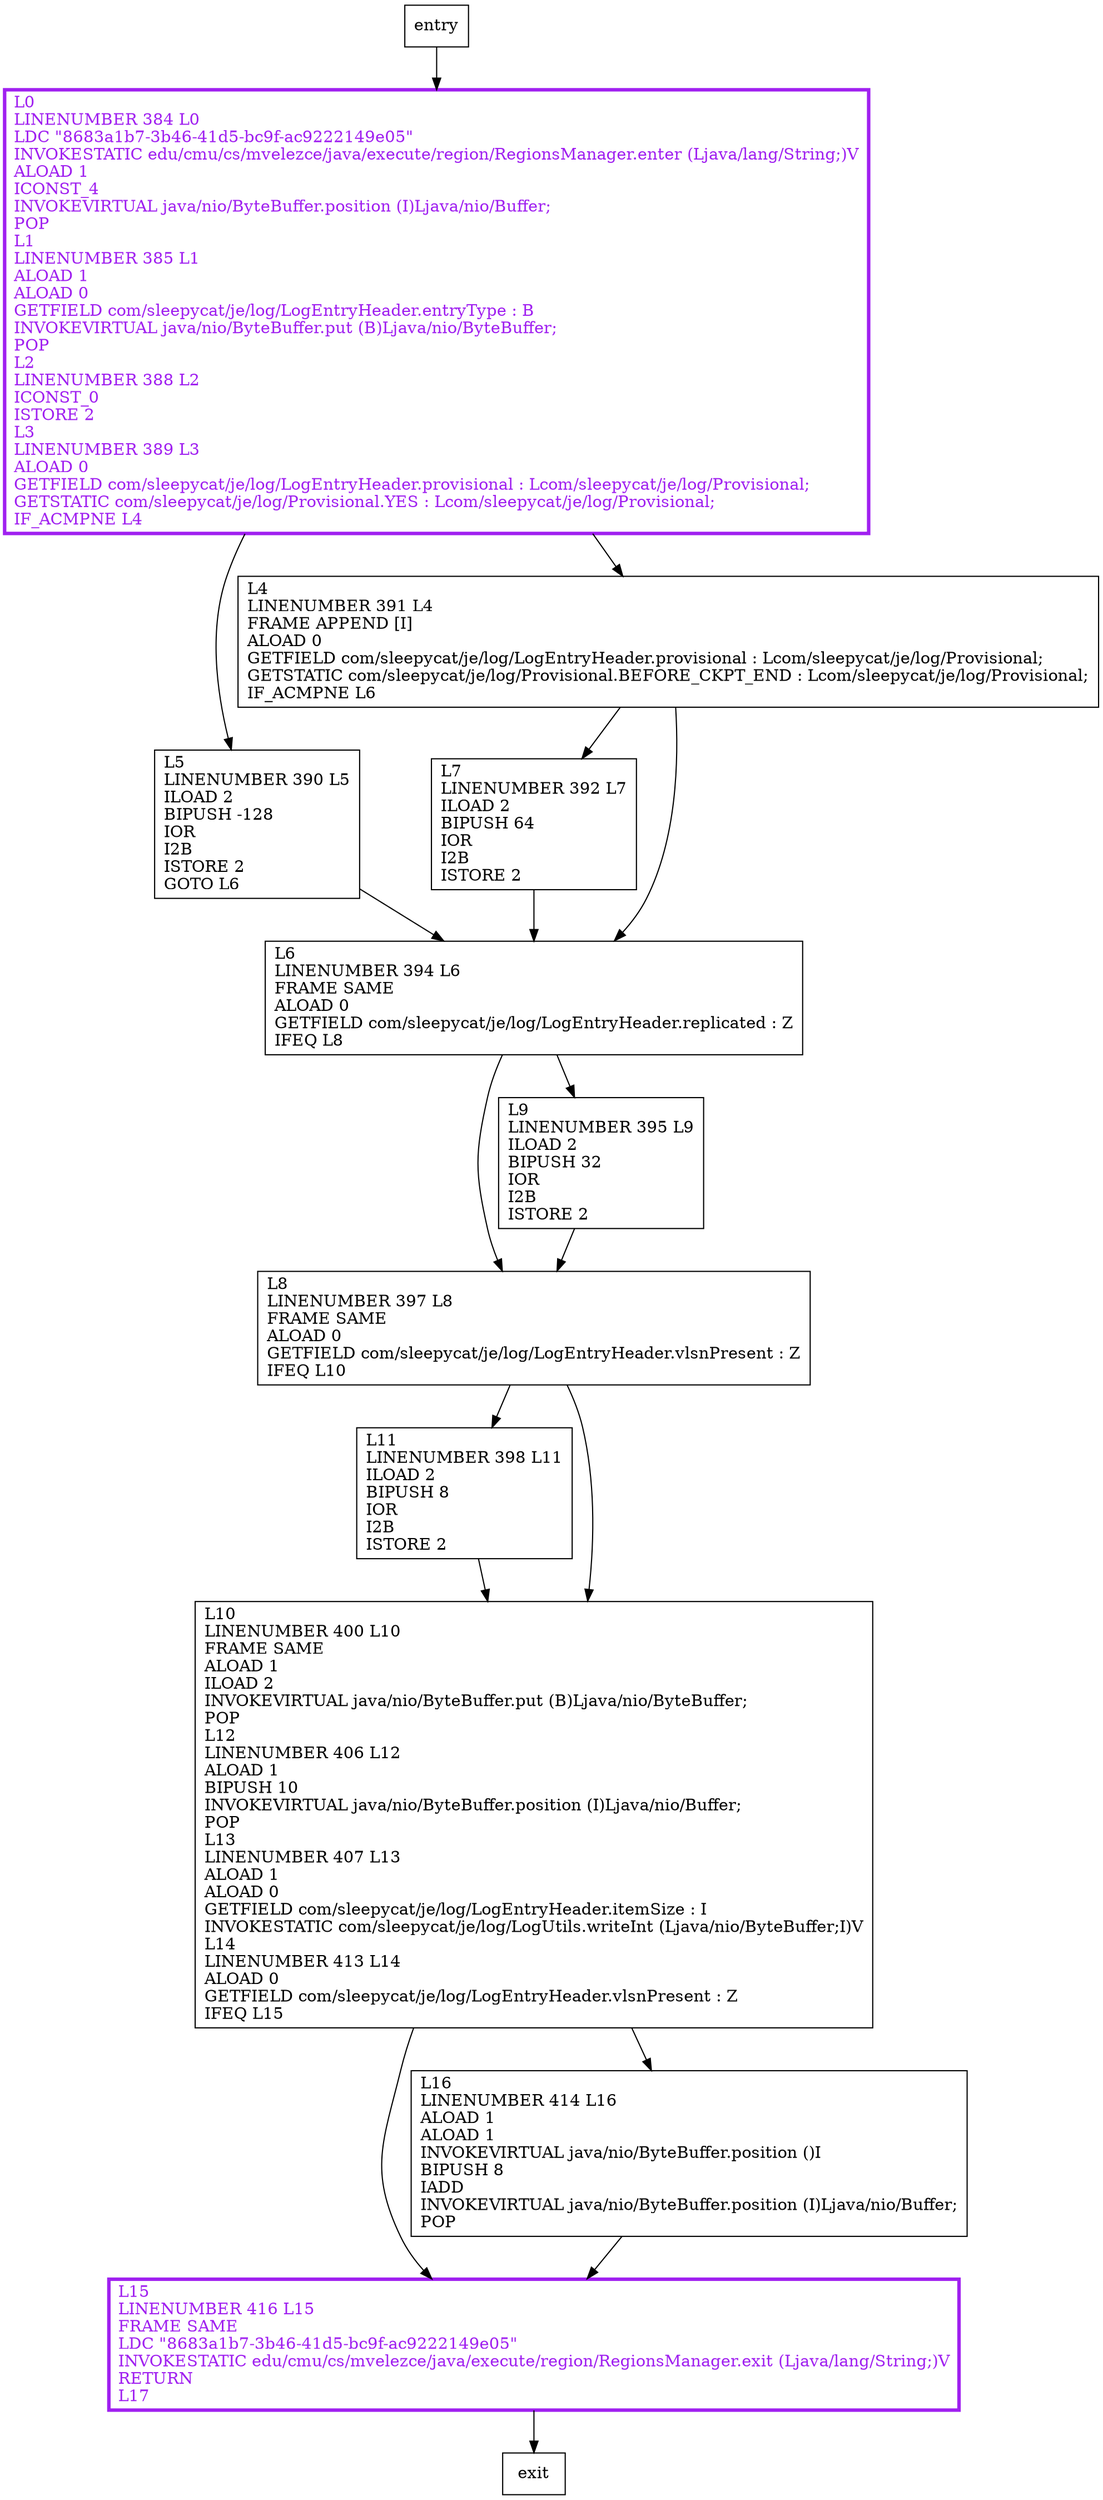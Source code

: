 digraph writeToLog {
node [shape=record];
1791139259 [label="L5\lLINENUMBER 390 L5\lILOAD 2\lBIPUSH -128\lIOR\lI2B\lISTORE 2\lGOTO L6\l"];
1749849914 [label="L11\lLINENUMBER 398 L11\lILOAD 2\lBIPUSH 8\lIOR\lI2B\lISTORE 2\l"];
1888138788 [label="L8\lLINENUMBER 397 L8\lFRAME SAME\lALOAD 0\lGETFIELD com/sleepycat/je/log/LogEntryHeader.vlsnPresent : Z\lIFEQ L10\l"];
698861449 [label="L15\lLINENUMBER 416 L15\lFRAME SAME\lLDC \"8683a1b7-3b46-41d5-bc9f-ac9222149e05\"\lINVOKESTATIC edu/cmu/cs/mvelezce/java/execute/region/RegionsManager.exit (Ljava/lang/String;)V\lRETURN\lL17\l"];
1104154461 [label="L9\lLINENUMBER 395 L9\lILOAD 2\lBIPUSH 32\lIOR\lI2B\lISTORE 2\l"];
1057055299 [label="L7\lLINENUMBER 392 L7\lILOAD 2\lBIPUSH 64\lIOR\lI2B\lISTORE 2\l"];
1854144502 [label="L0\lLINENUMBER 384 L0\lLDC \"8683a1b7-3b46-41d5-bc9f-ac9222149e05\"\lINVOKESTATIC edu/cmu/cs/mvelezce/java/execute/region/RegionsManager.enter (Ljava/lang/String;)V\lALOAD 1\lICONST_4\lINVOKEVIRTUAL java/nio/ByteBuffer.position (I)Ljava/nio/Buffer;\lPOP\lL1\lLINENUMBER 385 L1\lALOAD 1\lALOAD 0\lGETFIELD com/sleepycat/je/log/LogEntryHeader.entryType : B\lINVOKEVIRTUAL java/nio/ByteBuffer.put (B)Ljava/nio/ByteBuffer;\lPOP\lL2\lLINENUMBER 388 L2\lICONST_0\lISTORE 2\lL3\lLINENUMBER 389 L3\lALOAD 0\lGETFIELD com/sleepycat/je/log/LogEntryHeader.provisional : Lcom/sleepycat/je/log/Provisional;\lGETSTATIC com/sleepycat/je/log/Provisional.YES : Lcom/sleepycat/je/log/Provisional;\lIF_ACMPNE L4\l"];
205094671 [label="L16\lLINENUMBER 414 L16\lALOAD 1\lALOAD 1\lINVOKEVIRTUAL java/nio/ByteBuffer.position ()I\lBIPUSH 8\lIADD\lINVOKEVIRTUAL java/nio/ByteBuffer.position (I)Ljava/nio/Buffer;\lPOP\l"];
1300202121 [label="L4\lLINENUMBER 391 L4\lFRAME APPEND [I]\lALOAD 0\lGETFIELD com/sleepycat/je/log/LogEntryHeader.provisional : Lcom/sleepycat/je/log/Provisional;\lGETSTATIC com/sleepycat/je/log/Provisional.BEFORE_CKPT_END : Lcom/sleepycat/je/log/Provisional;\lIF_ACMPNE L6\l"];
1309431867 [label="L6\lLINENUMBER 394 L6\lFRAME SAME\lALOAD 0\lGETFIELD com/sleepycat/je/log/LogEntryHeader.replicated : Z\lIFEQ L8\l"];
1550574990 [label="L10\lLINENUMBER 400 L10\lFRAME SAME\lALOAD 1\lILOAD 2\lINVOKEVIRTUAL java/nio/ByteBuffer.put (B)Ljava/nio/ByteBuffer;\lPOP\lL12\lLINENUMBER 406 L12\lALOAD 1\lBIPUSH 10\lINVOKEVIRTUAL java/nio/ByteBuffer.position (I)Ljava/nio/Buffer;\lPOP\lL13\lLINENUMBER 407 L13\lALOAD 1\lALOAD 0\lGETFIELD com/sleepycat/je/log/LogEntryHeader.itemSize : I\lINVOKESTATIC com/sleepycat/je/log/LogUtils.writeInt (Ljava/nio/ByteBuffer;I)V\lL14\lLINENUMBER 413 L14\lALOAD 0\lGETFIELD com/sleepycat/je/log/LogEntryHeader.vlsnPresent : Z\lIFEQ L15\l"];
entry;
exit;
1791139259 -> 1309431867
1749849914 -> 1550574990
1888138788 -> 1749849914
1888138788 -> 1550574990
1104154461 -> 1888138788
1057055299 -> 1309431867
1550574990 -> 698861449
1550574990 -> 205094671
entry -> 1854144502
698861449 -> exit
1854144502 -> 1791139259
1854144502 -> 1300202121
205094671 -> 698861449
1300202121 -> 1057055299
1300202121 -> 1309431867
1309431867 -> 1888138788
1309431867 -> 1104154461
698861449[fontcolor="purple", penwidth=3, color="purple"];
1854144502[fontcolor="purple", penwidth=3, color="purple"];
}
